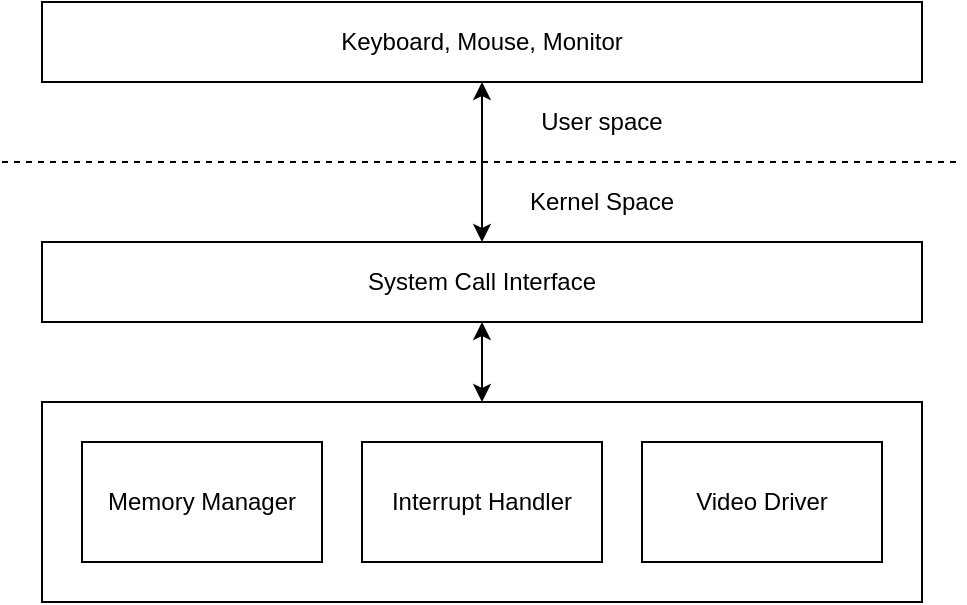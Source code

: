 <mxfile version="14.7.4" type="github"><diagram id="Oj9UeGTiviX2KA7pD1Jg" name="Page-1"><mxGraphModel dx="780" dy="799" grid="1" gridSize="10" guides="1" tooltips="1" connect="1" arrows="1" fold="1" page="1" pageScale="1" pageWidth="850" pageHeight="1100" math="0" shadow="0"><root><mxCell id="0"/><mxCell id="1" parent="0"/><mxCell id="RwogmHGbZzXlzQffm5Ik-1" value="Keyboard, Mouse, Monitor" style="rounded=0;whiteSpace=wrap;html=1;" vertex="1" parent="1"><mxGeometry x="180" y="140" width="440" height="40" as="geometry"/></mxCell><mxCell id="RwogmHGbZzXlzQffm5Ik-2" value="System Call Interface" style="rounded=0;whiteSpace=wrap;html=1;" vertex="1" parent="1"><mxGeometry x="180" y="260" width="440" height="40" as="geometry"/></mxCell><mxCell id="RwogmHGbZzXlzQffm5Ik-3" value="" style="rounded=0;whiteSpace=wrap;html=1;" vertex="1" parent="1"><mxGeometry x="180" y="340" width="440" height="100" as="geometry"/></mxCell><mxCell id="RwogmHGbZzXlzQffm5Ik-4" value="Memory Manager" style="rounded=0;whiteSpace=wrap;html=1;" vertex="1" parent="1"><mxGeometry x="200" y="360" width="120" height="60" as="geometry"/></mxCell><mxCell id="RwogmHGbZzXlzQffm5Ik-5" value="Interrupt Handler " style="rounded=0;whiteSpace=wrap;html=1;" vertex="1" parent="1"><mxGeometry x="340" y="360" width="120" height="60" as="geometry"/></mxCell><mxCell id="RwogmHGbZzXlzQffm5Ik-6" value="Video Driver" style="rounded=0;whiteSpace=wrap;html=1;" vertex="1" parent="1"><mxGeometry x="480" y="360" width="120" height="60" as="geometry"/></mxCell><mxCell id="RwogmHGbZzXlzQffm5Ik-7" value="" style="endArrow=classic;startArrow=classic;html=1;entryX=0.5;entryY=1;entryDx=0;entryDy=0;exitX=0.5;exitY=0;exitDx=0;exitDy=0;" edge="1" parent="1" source="RwogmHGbZzXlzQffm5Ik-3" target="RwogmHGbZzXlzQffm5Ik-2"><mxGeometry width="50" height="50" relative="1" as="geometry"><mxPoint x="370" y="440" as="sourcePoint"/><mxPoint x="420" y="390" as="targetPoint"/></mxGeometry></mxCell><mxCell id="RwogmHGbZzXlzQffm5Ik-8" value="" style="endArrow=classic;startArrow=classic;html=1;entryX=0.5;entryY=1;entryDx=0;entryDy=0;exitX=0.5;exitY=0;exitDx=0;exitDy=0;" edge="1" parent="1" source="RwogmHGbZzXlzQffm5Ik-2" target="RwogmHGbZzXlzQffm5Ik-1"><mxGeometry width="50" height="50" relative="1" as="geometry"><mxPoint x="370" y="430" as="sourcePoint"/><mxPoint x="420" y="380" as="targetPoint"/></mxGeometry></mxCell><mxCell id="RwogmHGbZzXlzQffm5Ik-9" value="" style="endArrow=none;dashed=1;html=1;" edge="1" parent="1"><mxGeometry width="50" height="50" relative="1" as="geometry"><mxPoint x="160" y="220" as="sourcePoint"/><mxPoint x="640" y="220" as="targetPoint"/></mxGeometry></mxCell><mxCell id="RwogmHGbZzXlzQffm5Ik-10" value="User space" style="text;html=1;strokeColor=none;fillColor=none;align=center;verticalAlign=middle;whiteSpace=wrap;rounded=0;" vertex="1" parent="1"><mxGeometry x="420" y="190" width="80" height="20" as="geometry"/></mxCell><mxCell id="RwogmHGbZzXlzQffm5Ik-11" value="Kernel Space" style="text;html=1;strokeColor=none;fillColor=none;align=center;verticalAlign=middle;whiteSpace=wrap;rounded=0;" vertex="1" parent="1"><mxGeometry x="420" y="230" width="80" height="20" as="geometry"/></mxCell></root></mxGraphModel></diagram></mxfile>